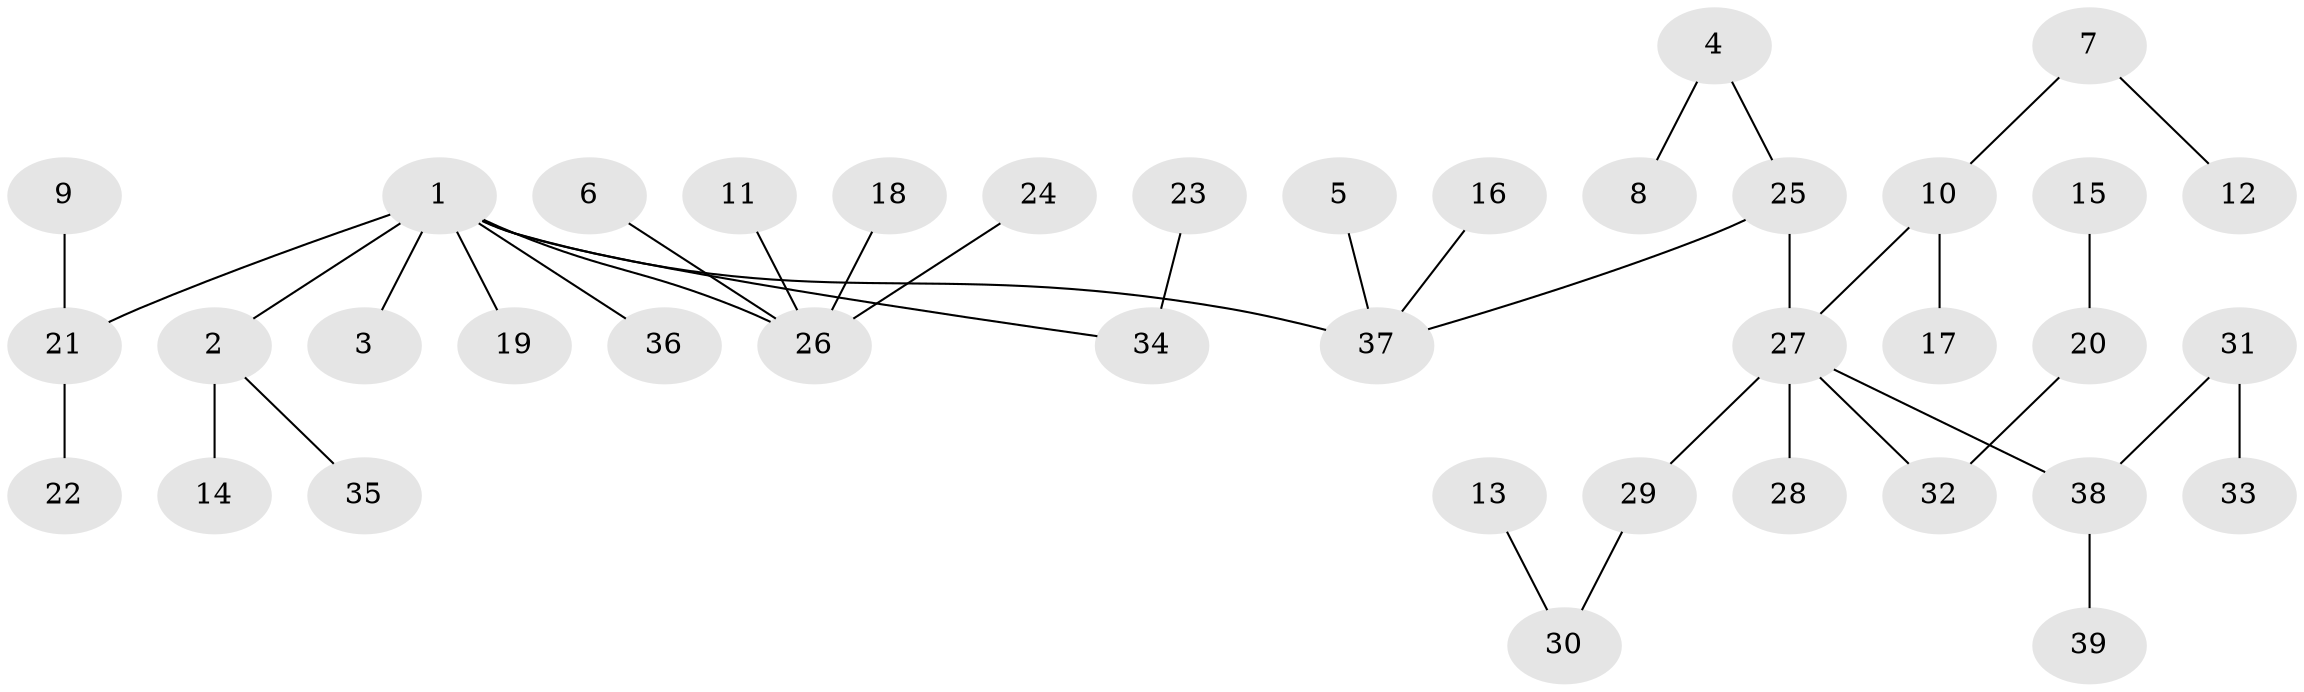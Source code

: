 // original degree distribution, {5: 0.03896103896103896, 6: 0.025974025974025976, 1: 0.5064935064935064, 4: 0.07792207792207792, 2: 0.24675324675324675, 3: 0.1038961038961039}
// Generated by graph-tools (version 1.1) at 2025/26/03/09/25 03:26:29]
// undirected, 39 vertices, 38 edges
graph export_dot {
graph [start="1"]
  node [color=gray90,style=filled];
  1;
  2;
  3;
  4;
  5;
  6;
  7;
  8;
  9;
  10;
  11;
  12;
  13;
  14;
  15;
  16;
  17;
  18;
  19;
  20;
  21;
  22;
  23;
  24;
  25;
  26;
  27;
  28;
  29;
  30;
  31;
  32;
  33;
  34;
  35;
  36;
  37;
  38;
  39;
  1 -- 2 [weight=1.0];
  1 -- 3 [weight=1.0];
  1 -- 19 [weight=1.0];
  1 -- 21 [weight=1.0];
  1 -- 26 [weight=1.0];
  1 -- 34 [weight=1.0];
  1 -- 36 [weight=1.0];
  1 -- 37 [weight=1.0];
  2 -- 14 [weight=1.0];
  2 -- 35 [weight=1.0];
  4 -- 8 [weight=1.0];
  4 -- 25 [weight=1.0];
  5 -- 37 [weight=1.0];
  6 -- 26 [weight=1.0];
  7 -- 10 [weight=1.0];
  7 -- 12 [weight=1.0];
  9 -- 21 [weight=1.0];
  10 -- 17 [weight=1.0];
  10 -- 27 [weight=1.0];
  11 -- 26 [weight=1.0];
  13 -- 30 [weight=1.0];
  15 -- 20 [weight=1.0];
  16 -- 37 [weight=1.0];
  18 -- 26 [weight=1.0];
  20 -- 32 [weight=1.0];
  21 -- 22 [weight=1.0];
  23 -- 34 [weight=1.0];
  24 -- 26 [weight=1.0];
  25 -- 27 [weight=1.0];
  25 -- 37 [weight=1.0];
  27 -- 28 [weight=1.0];
  27 -- 29 [weight=1.0];
  27 -- 32 [weight=1.0];
  27 -- 38 [weight=1.0];
  29 -- 30 [weight=1.0];
  31 -- 33 [weight=1.0];
  31 -- 38 [weight=1.0];
  38 -- 39 [weight=1.0];
}
